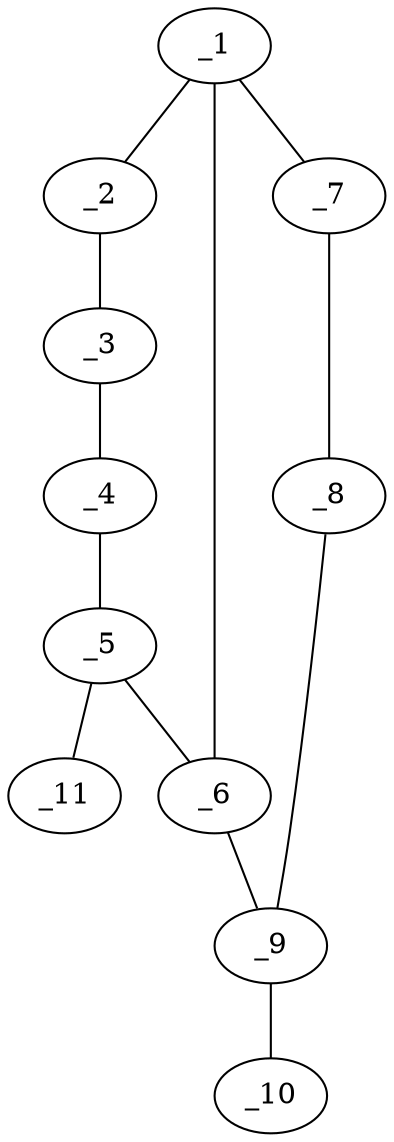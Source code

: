 graph molid622636 {
	_1	 [charge=0,
		chem=1,
		symbol="C  ",
		x="3.7321",
		y="-1"];
	_2	 [charge=0,
		chem=1,
		symbol="C  ",
		x="2.866",
		y="-1.5"];
	_1 -- _2	 [valence=1];
	_6	 [charge=0,
		chem=1,
		symbol="C  ",
		x="3.7321",
		y=0];
	_1 -- _6	 [valence=2];
	_7	 [charge=0,
		chem=2,
		symbol="O  ",
		x="4.6831",
		y="-1.309"];
	_1 -- _7	 [valence=1];
	_3	 [charge=0,
		chem=1,
		symbol="C  ",
		x=2,
		y="-1"];
	_2 -- _3	 [valence=2];
	_4	 [charge=0,
		chem=1,
		symbol="C  ",
		x=2,
		y=0];
	_3 -- _4	 [valence=1];
	_5	 [charge=0,
		chem=1,
		symbol="C  ",
		x="2.866",
		y="0.5"];
	_4 -- _5	 [valence=2];
	_5 -- _6	 [valence=1];
	_11	 [charge=0,
		chem=2,
		symbol="O  ",
		x="2.866",
		y="1.5"];
	_5 -- _11	 [valence=1];
	_9	 [charge=0,
		chem=1,
		symbol="C  ",
		x="4.6831",
		y="0.309"];
	_6 -- _9	 [valence=1];
	_8	 [charge=0,
		chem=4,
		symbol="N  ",
		x="5.2709",
		y="-0.5"];
	_7 -- _8	 [valence=1];
	_8 -- _9	 [valence=2];
	_10	 [charge=0,
		chem=1,
		symbol="C  ",
		x="4.9921",
		y="1.2601"];
	_9 -- _10	 [valence=1];
}

